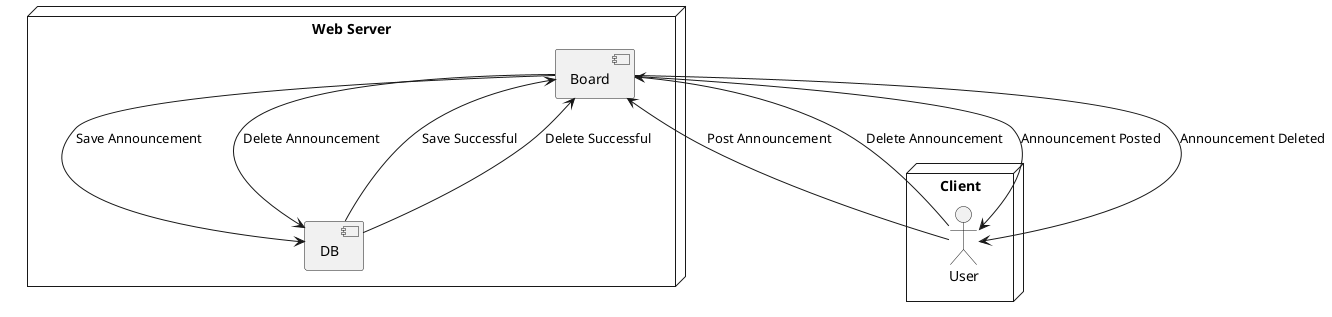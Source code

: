 @startuml
node "Web Server" as ws {
  component "Board" as board
  component "DB" as db
}

node "Client" as client {
  actor "User" as user
}

user -> board: Post Announcement
board -> db: Save Announcement
db --> board: Save Successful
board --> user: Announcement Posted

user -> board: Delete Announcement
board -> db: Delete Announcement
db --> board: Delete Successful
board --> user: Announcement Deleted
@enduml
